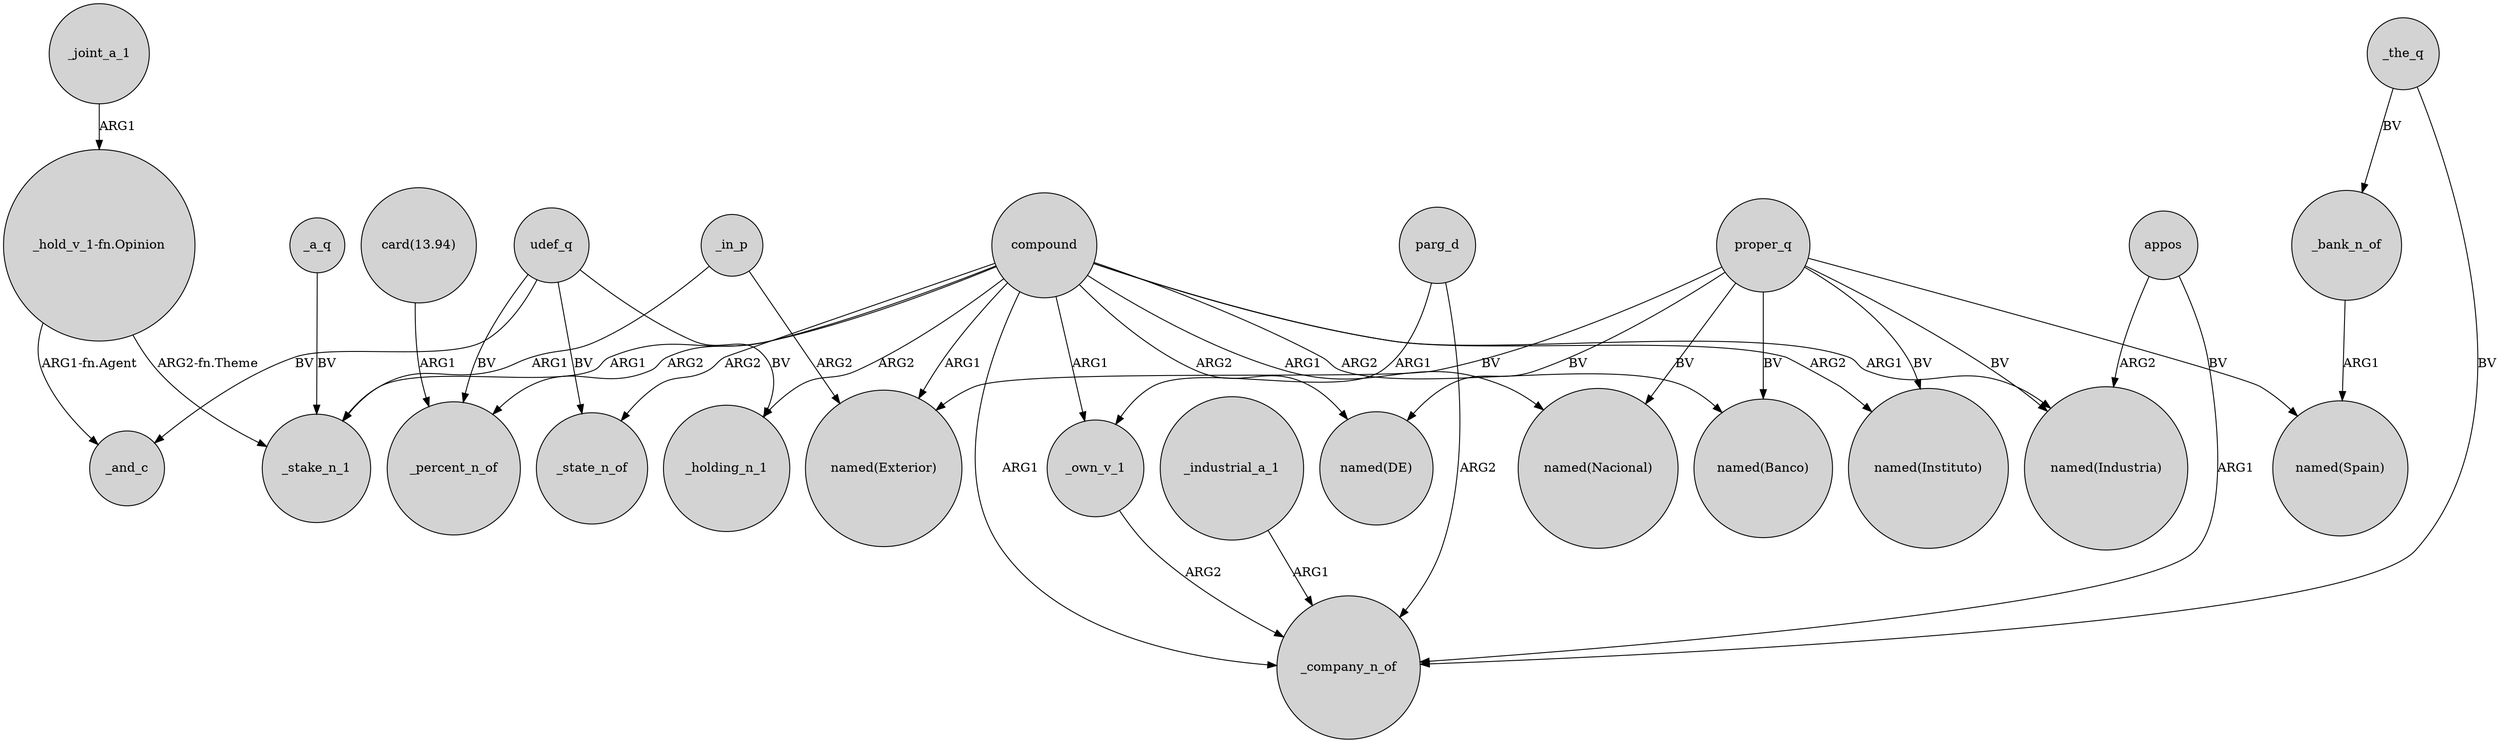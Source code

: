 digraph {
	node [shape=circle style=filled]
	_a_q -> _stake_n_1 [label=BV]
	"_hold_v_1-fn.Opinion" -> _and_c [label="ARG1-fn.Agent"]
	parg_d -> _own_v_1 [label=ARG1]
	proper_q -> "named(Banco)" [label=BV]
	"card(13.94)" -> _percent_n_of [label=ARG1]
	compound -> "named(Instituto)" [label=ARG2]
	udef_q -> _state_n_of [label=BV]
	compound -> "named(Industria)" [label=ARG1]
	appos -> "named(Industria)" [label=ARG2]
	compound -> _state_n_of [label=ARG2]
	compound -> _holding_n_1 [label=ARG2]
	compound -> _own_v_1 [label=ARG1]
	"_hold_v_1-fn.Opinion" -> _stake_n_1 [label="ARG2-fn.Theme"]
	compound -> "named(Banco)" [label=ARG2]
	compound -> _percent_n_of [label=ARG2]
	_the_q -> _company_n_of [label=BV]
	compound -> "named(DE)" [label=ARG2]
	compound -> "named(Exterior)" [label=ARG1]
	compound -> "named(Nacional)" [label=ARG1]
	_industrial_a_1 -> _company_n_of [label=ARG1]
	compound -> _company_n_of [label=ARG1]
	_in_p -> _stake_n_1 [label=ARG1]
	proper_q -> "named(Industria)" [label=BV]
	_the_q -> _bank_n_of [label=BV]
	_in_p -> "named(Exterior)" [label=ARG2]
	proper_q -> "named(DE)" [label=BV]
	parg_d -> _company_n_of [label=ARG2]
	_joint_a_1 -> "_hold_v_1-fn.Opinion" [label=ARG1]
	_bank_n_of -> "named(Spain)" [label=ARG1]
	compound -> _stake_n_1 [label=ARG1]
	proper_q -> "named(Instituto)" [label=BV]
	appos -> _company_n_of [label=ARG1]
	proper_q -> "named(Exterior)" [label=BV]
	proper_q -> "named(Spain)" [label=BV]
	udef_q -> _percent_n_of [label=BV]
	udef_q -> _holding_n_1 [label=BV]
	udef_q -> _and_c [label=BV]
	_own_v_1 -> _company_n_of [label=ARG2]
	proper_q -> "named(Nacional)" [label=BV]
}
